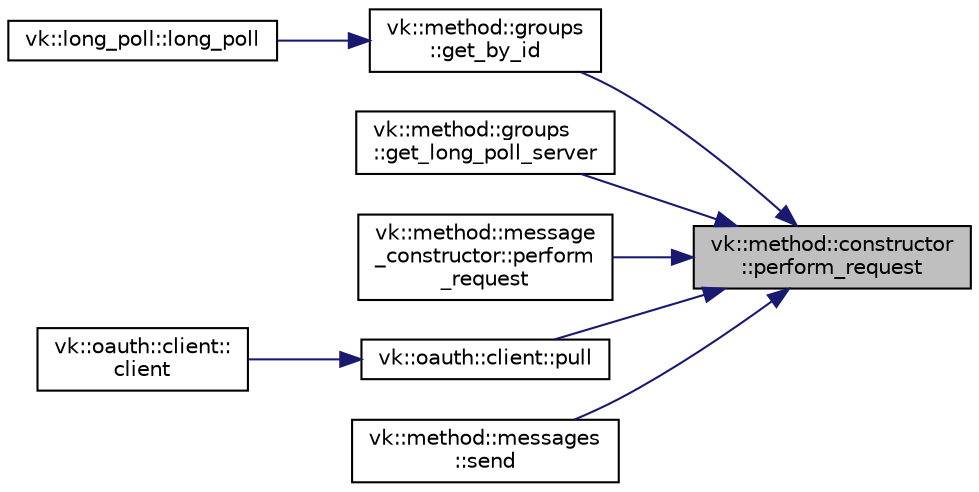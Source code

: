 digraph "vk::method::constructor::perform_request"
{
 // LATEX_PDF_SIZE
  edge [fontname="Helvetica",fontsize="10",labelfontname="Helvetica",labelfontsize="10"];
  node [fontname="Helvetica",fontsize="10",shape=record];
  rankdir="RL";
  Node1 [label="vk::method::constructor\l::perform_request",height=0.2,width=0.4,color="black", fillcolor="grey75", style="filled", fontcolor="black",tooltip=" "];
  Node1 -> Node2 [dir="back",color="midnightblue",fontsize="10",style="solid",fontname="Helvetica"];
  Node2 [label="vk::method::groups\l::get_by_id",height=0.2,width=0.4,color="black", fillcolor="white", style="filled",URL="$namespacevk_1_1method_1_1groups.html#ac152ca34577555bd45b14cf56293a9ef",tooltip=" "];
  Node2 -> Node3 [dir="back",color="midnightblue",fontsize="10",style="solid",fontname="Helvetica"];
  Node3 [label="vk::long_poll::long_poll",height=0.2,width=0.4,color="black", fillcolor="white", style="filled",URL="$classvk_1_1long__poll.html#a0224e5d18cac631716eabe8cc09830ea",tooltip=" "];
  Node1 -> Node4 [dir="back",color="midnightblue",fontsize="10",style="solid",fontname="Helvetica"];
  Node4 [label="vk::method::groups\l::get_long_poll_server",height=0.2,width=0.4,color="black", fillcolor="white", style="filled",URL="$namespacevk_1_1method_1_1groups.html#a0033a2c522ec8d9a586c7f0cdc8d1b36",tooltip=" "];
  Node1 -> Node5 [dir="back",color="midnightblue",fontsize="10",style="solid",fontname="Helvetica"];
  Node5 [label="vk::method::message\l_constructor::perform\l_request",height=0.2,width=0.4,color="black", fillcolor="white", style="filled",URL="$classvk_1_1method_1_1message__constructor.html#a7903ca16658ab3295a9cbbff1520b6cc",tooltip=" "];
  Node1 -> Node6 [dir="back",color="midnightblue",fontsize="10",style="solid",fontname="Helvetica"];
  Node6 [label="vk::oauth::client::pull",height=0.2,width=0.4,color="black", fillcolor="white", style="filled",URL="$classvk_1_1oauth_1_1client.html#a4e076f3759181ee177f347fdbf36ec70",tooltip="Try get user data."];
  Node6 -> Node7 [dir="back",color="midnightblue",fontsize="10",style="solid",fontname="Helvetica"];
  Node7 [label="vk::oauth::client::\lclient",height=0.2,width=0.4,color="black", fillcolor="white", style="filled",URL="$classvk_1_1oauth_1_1client.html#ab15386151e60f784016ef34e45ad19aa",tooltip=" "];
  Node1 -> Node8 [dir="back",color="midnightblue",fontsize="10",style="solid",fontname="Helvetica"];
  Node8 [label="vk::method::messages\l::send",height=0.2,width=0.4,color="black", fillcolor="white", style="filled",URL="$namespacevk_1_1method_1_1messages.html#a2ec026fd5cbebeabae6f94e35f6c0894",tooltip=" "];
}
